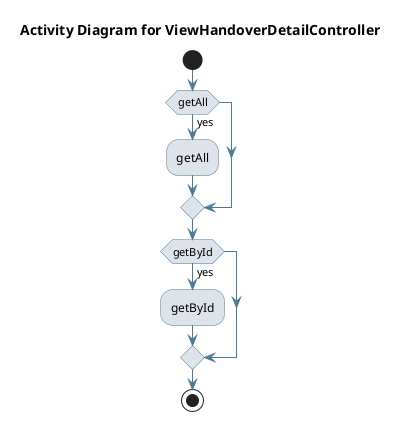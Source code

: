@startuml
skinparam activity {
 BackgroundColor #DEE3E9 
 BorderColor #4D7A97 
 ArrowColor #4D7A97 
}
!pragma useVerticalIf on
start
title Activity Diagram for ViewHandoverDetailController

if (getAll) then (yes)
:getAll;
endif
if (getById) then (yes)
:getById;
endif
stop
@enduml
